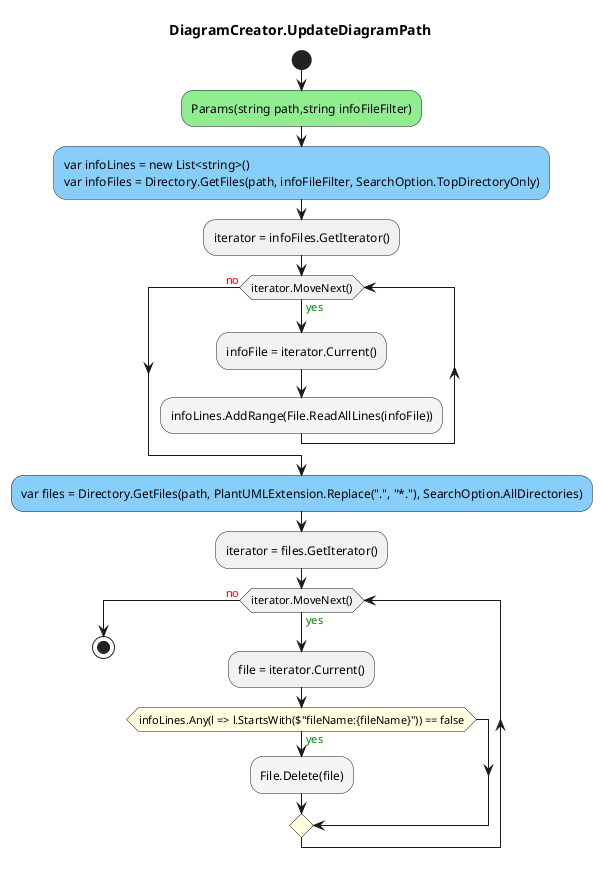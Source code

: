 @startuml DiagramCreator.UpdateDiagramPath
title DiagramCreator.UpdateDiagramPath
start
#LightGreen:Params(string path,string infoFileFilter);
#LightSkyBlue:var infoLines = new List<string>()\nvar infoFiles = Directory.GetFiles(path, infoFileFilter, SearchOption.TopDirectoryOnly);
:iterator = infoFiles.GetIterator();
while (iterator.MoveNext()) is (<color:green>yes)
  :infoFile = iterator.Current();
    #WhiteSmoke:infoLines.AddRange(File.ReadAllLines(infoFile));
endwhile (<color:red>no)
#LightSkyBlue:var files = Directory.GetFiles(path, PlantUMLExtension.Replace(".", "*."), SearchOption.AllDirectories);
:iterator = files.GetIterator();
while (iterator.MoveNext()) is (<color:green>yes)
  :file = iterator.Current();
    #LightYellow:if (infoLines.Any(l => l.StartsWith($"fileName:{fileName}")) == false) then (<color:green>yes)
      #WhiteSmoke:File.Delete(file);
    endif
endwhile (<color:red>no)
stop
@enduml
